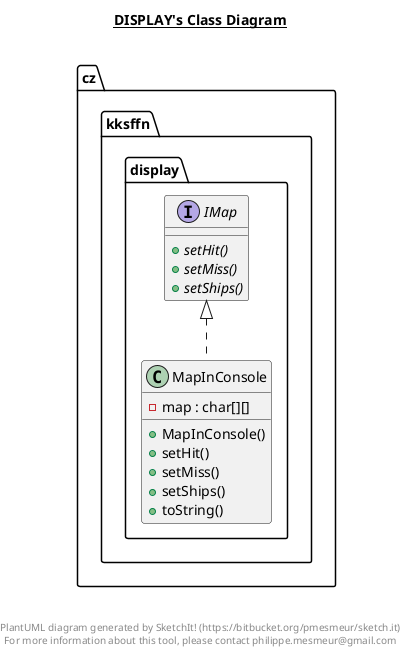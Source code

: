 @startuml

title __DISPLAY's Class Diagram__\n

  package cz.kksffn {
    package display {
      interface cz.kksffn.display.IMap {
          {abstract} + setHit()
          {abstract} + setMiss()
          {abstract} + setShips()
      }
    }
  }
  

  package cz.kksffn {
    package display {
      class cz.kksffn.display.MapInConsole {
          - map : char[][]
          + MapInConsole()
          + setHit()
          + setMiss()
          + setShips()
          + toString()
      }
    }
  }
  

  cz.kksffn.display.MapInConsole .up.|> cz.kksffn.display.IMap


right footer


PlantUML diagram generated by SketchIt! (https://bitbucket.org/pmesmeur/sketch.it)
For more information about this tool, please contact philippe.mesmeur@gmail.com
endfooter

@enduml
